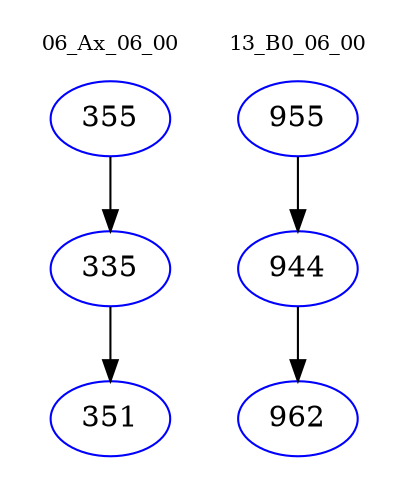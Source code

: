 digraph{
subgraph cluster_0 {
color = white
label = "06_Ax_06_00";
fontsize=10;
T0_355 [label="355", color="blue"]
T0_355 -> T0_335 [color="black"]
T0_335 [label="335", color="blue"]
T0_335 -> T0_351 [color="black"]
T0_351 [label="351", color="blue"]
}
subgraph cluster_1 {
color = white
label = "13_B0_06_00";
fontsize=10;
T1_955 [label="955", color="blue"]
T1_955 -> T1_944 [color="black"]
T1_944 [label="944", color="blue"]
T1_944 -> T1_962 [color="black"]
T1_962 [label="962", color="blue"]
}
}
